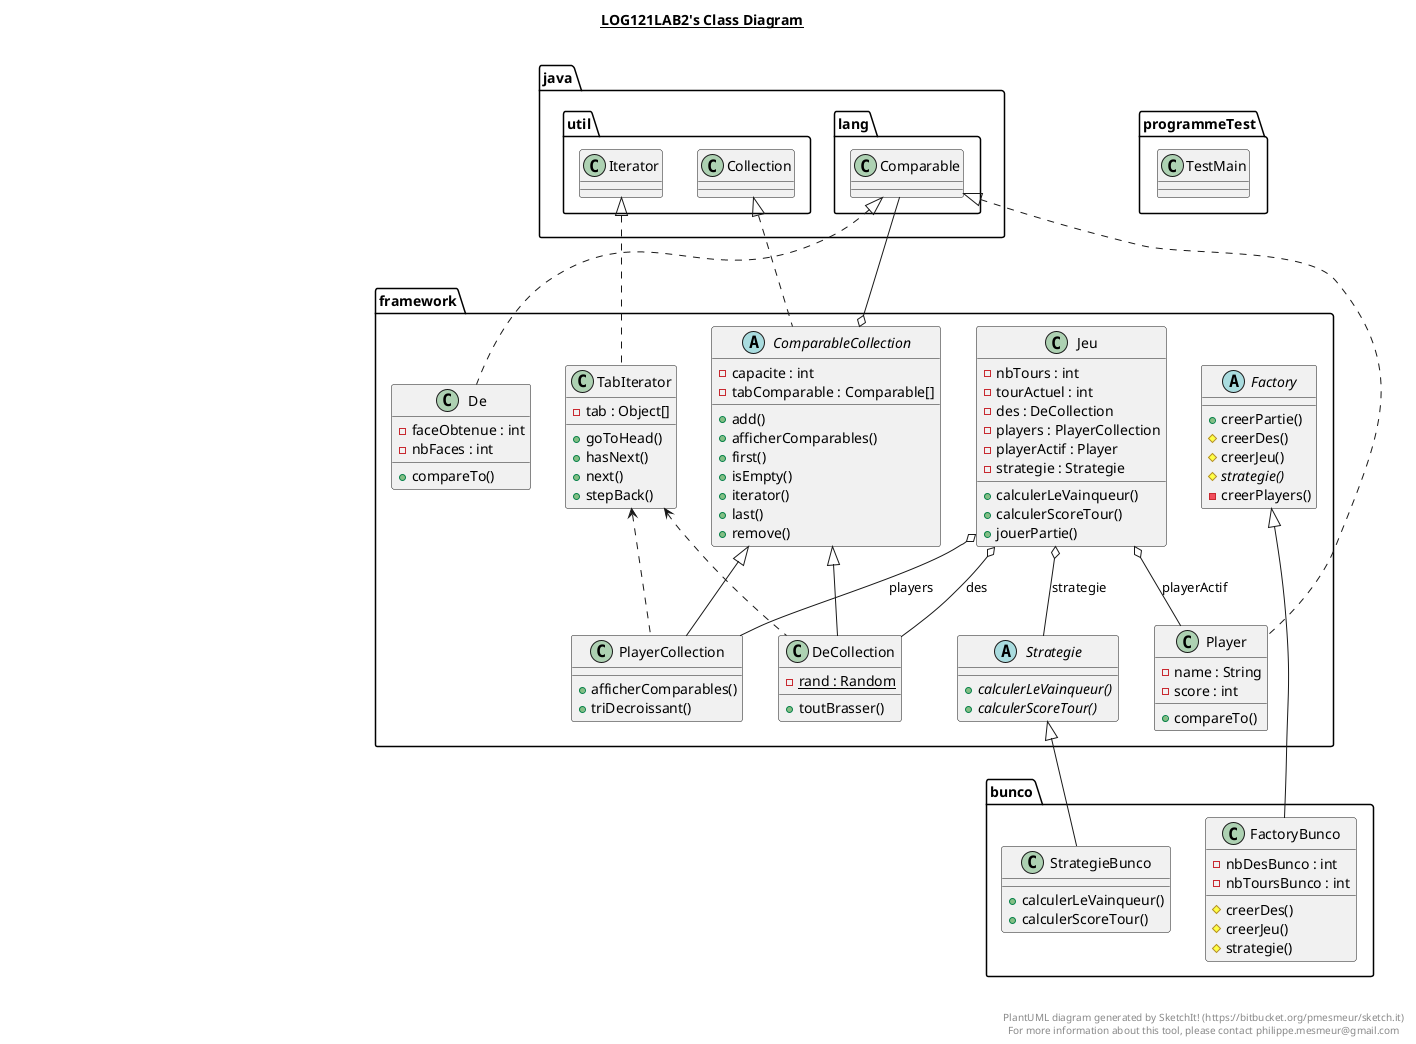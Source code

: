 @startuml

title __LOG121LAB2's Class Diagram__\n

  namespace bunco {
      class bunco.FactoryBunco {
          - nbDesBunco : int
          - nbToursBunco : int
          # creerDes()
          # creerJeu()
          # strategie()
      }
    }
  

  namespace bunco {
    class bunco.StrategieBunco {
            + calculerLeVainqueur()
            + calculerScoreTour()
    }
  }
  

  namespace framework {
      abstract class framework.ComparableCollection {
          - capacite : int
          - tabComparable : Comparable[]
          + add()
          + afficherComparables()
          + first()
          + isEmpty()
          + iterator()
          + last()
          + remove()
      }
    }


    namespace framework {
      class framework.De {
          - faceObtenue : int
          - nbFaces : int
          + compareTo()
      }
    }


    namespace framework {
      class framework.DeCollection {
          {static} - rand : Random
          + toutBrasser()
      }
    }


    namespace framework {
      abstract class framework.Factory {
          + creerPartie()
          # creerDes()
          # creerJeu()
          {abstract} # strategie()
          - creerPlayers()
      }
    }


    namespace framework {
      class framework.Jeu {
          - nbTours : int
          - tourActuel : int
          - des : DeCollection
          - players : PlayerCollection
          - playerActif : Player
          - strategie : Strategie
          + calculerLeVainqueur()
          + calculerScoreTour()
          + jouerPartie()
      }
    }


    namespace framework {
      class framework.Player {
          - name : String
          - score : int
          + compareTo()
      }
    }


    namespace framework {
      class framework.PlayerCollection {
          + afficherComparables()
          + triDecroissant()
      }
    }


    namespace framework {
      abstract class framework.Strategie {
          {abstract} + calculerLeVainqueur()
          {abstract} + calculerScoreTour()
      }
    }


    namespace framework {
      class framework.TabIterator {
          - tab : Object[]
          + goToHead()
          + hasNext()
          + next()
          + stepBack()
      }
    }
  

  namespace programmeTest {
    class programmeTest.TestMain {
    }
  }
  

  namespace tests {
    class tests.DeTest {
    }
  }
  

  namespace tests {
    class tests.JeuTest {
    }
  }
  

  namespace tests {
    class tests.PlayerTest {
    }
  }
  

  namespace tests {
    class tests.StrategieBuncoTest {
    }
  }
  

  bunco.FactoryBunco -up-|> framework.Factory
  bunco.StrategieBunco -up-|> framework.Strategie
  framework.ComparableCollection .up.|> java.util.Collection
  framework.De .up.|> java.lang.Comparable
  framework.DeCollection -up-|> framework.ComparableCollection
  framework.Jeu o-- framework.DeCollection : des
  framework.Jeu o-- framework.Player : playerActif
  framework.Jeu o-- framework.PlayerCollection : players
  framework.Jeu o-- framework.Strategie : strategie
  framework.Player .up.|> java.lang.Comparable
  framework.PlayerCollection -up-|> framework.ComparableCollection
  framework.TabIterator .up.|> java.util.Iterator
  tests.DeTest o-- framework.De : de1
  tests.DeTest o-- framework.De : de2
  framework.DeCollection .up.> framework.TabIterator
  framework.PlayerCollection .up.> framework.TabIterator
  framework.ComparableCollection o-- java.lang.Comparable

hide tests

right footer


PlantUML diagram generated by SketchIt! (https://bitbucket.org/pmesmeur/sketch.it)
For more information about this tool, please contact philippe.mesmeur@gmail.com
endfooter

@enduml
